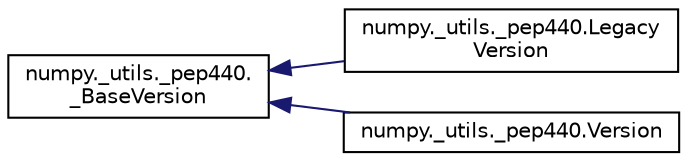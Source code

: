 digraph "Graphical Class Hierarchy"
{
 // LATEX_PDF_SIZE
  edge [fontname="Helvetica",fontsize="10",labelfontname="Helvetica",labelfontsize="10"];
  node [fontname="Helvetica",fontsize="10",shape=record];
  rankdir="LR";
  Node0 [label="numpy._utils._pep440.\l_BaseVersion",height=0.2,width=0.4,color="black", fillcolor="white", style="filled",URL="$classnumpy_1_1__utils_1_1__pep440_1_1__BaseVersion.html",tooltip=" "];
  Node0 -> Node1 [dir="back",color="midnightblue",fontsize="10",style="solid",fontname="Helvetica"];
  Node1 [label="numpy._utils._pep440.Legacy\lVersion",height=0.2,width=0.4,color="black", fillcolor="white", style="filled",URL="$classnumpy_1_1__utils_1_1__pep440_1_1LegacyVersion.html",tooltip=" "];
  Node0 -> Node2 [dir="back",color="midnightblue",fontsize="10",style="solid",fontname="Helvetica"];
  Node2 [label="numpy._utils._pep440.Version",height=0.2,width=0.4,color="black", fillcolor="white", style="filled",URL="$classnumpy_1_1__utils_1_1__pep440_1_1Version.html",tooltip=" "];
}
